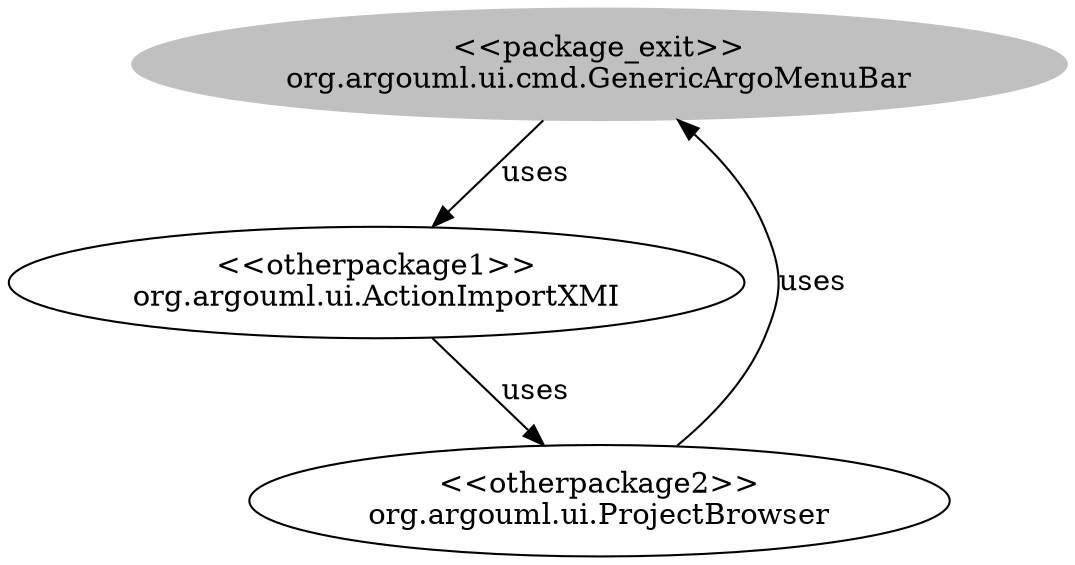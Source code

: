 digraph cd {
	org_argouml_ui_cmd_GenericArgoMenuBar [label="<<package_exit>>
org.argouml.ui.cmd.GenericArgoMenuBar",style=filled,color="grey"];
	org_argouml_ui_ActionImportXMI [label="<<otherpackage1>>
org.argouml.ui.ActionImportXMI"];
	org_argouml_ui_ProjectBrowser [label="<<otherpackage2>>
org.argouml.ui.ProjectBrowser"];
	org_argouml_ui_cmd_GenericArgoMenuBar -> org_argouml_ui_ActionImportXMI [label=uses];
	org_argouml_ui_ProjectBrowser -> org_argouml_ui_cmd_GenericArgoMenuBar [label=uses];
	org_argouml_ui_ActionImportXMI -> org_argouml_ui_ProjectBrowser [label=uses];
}
